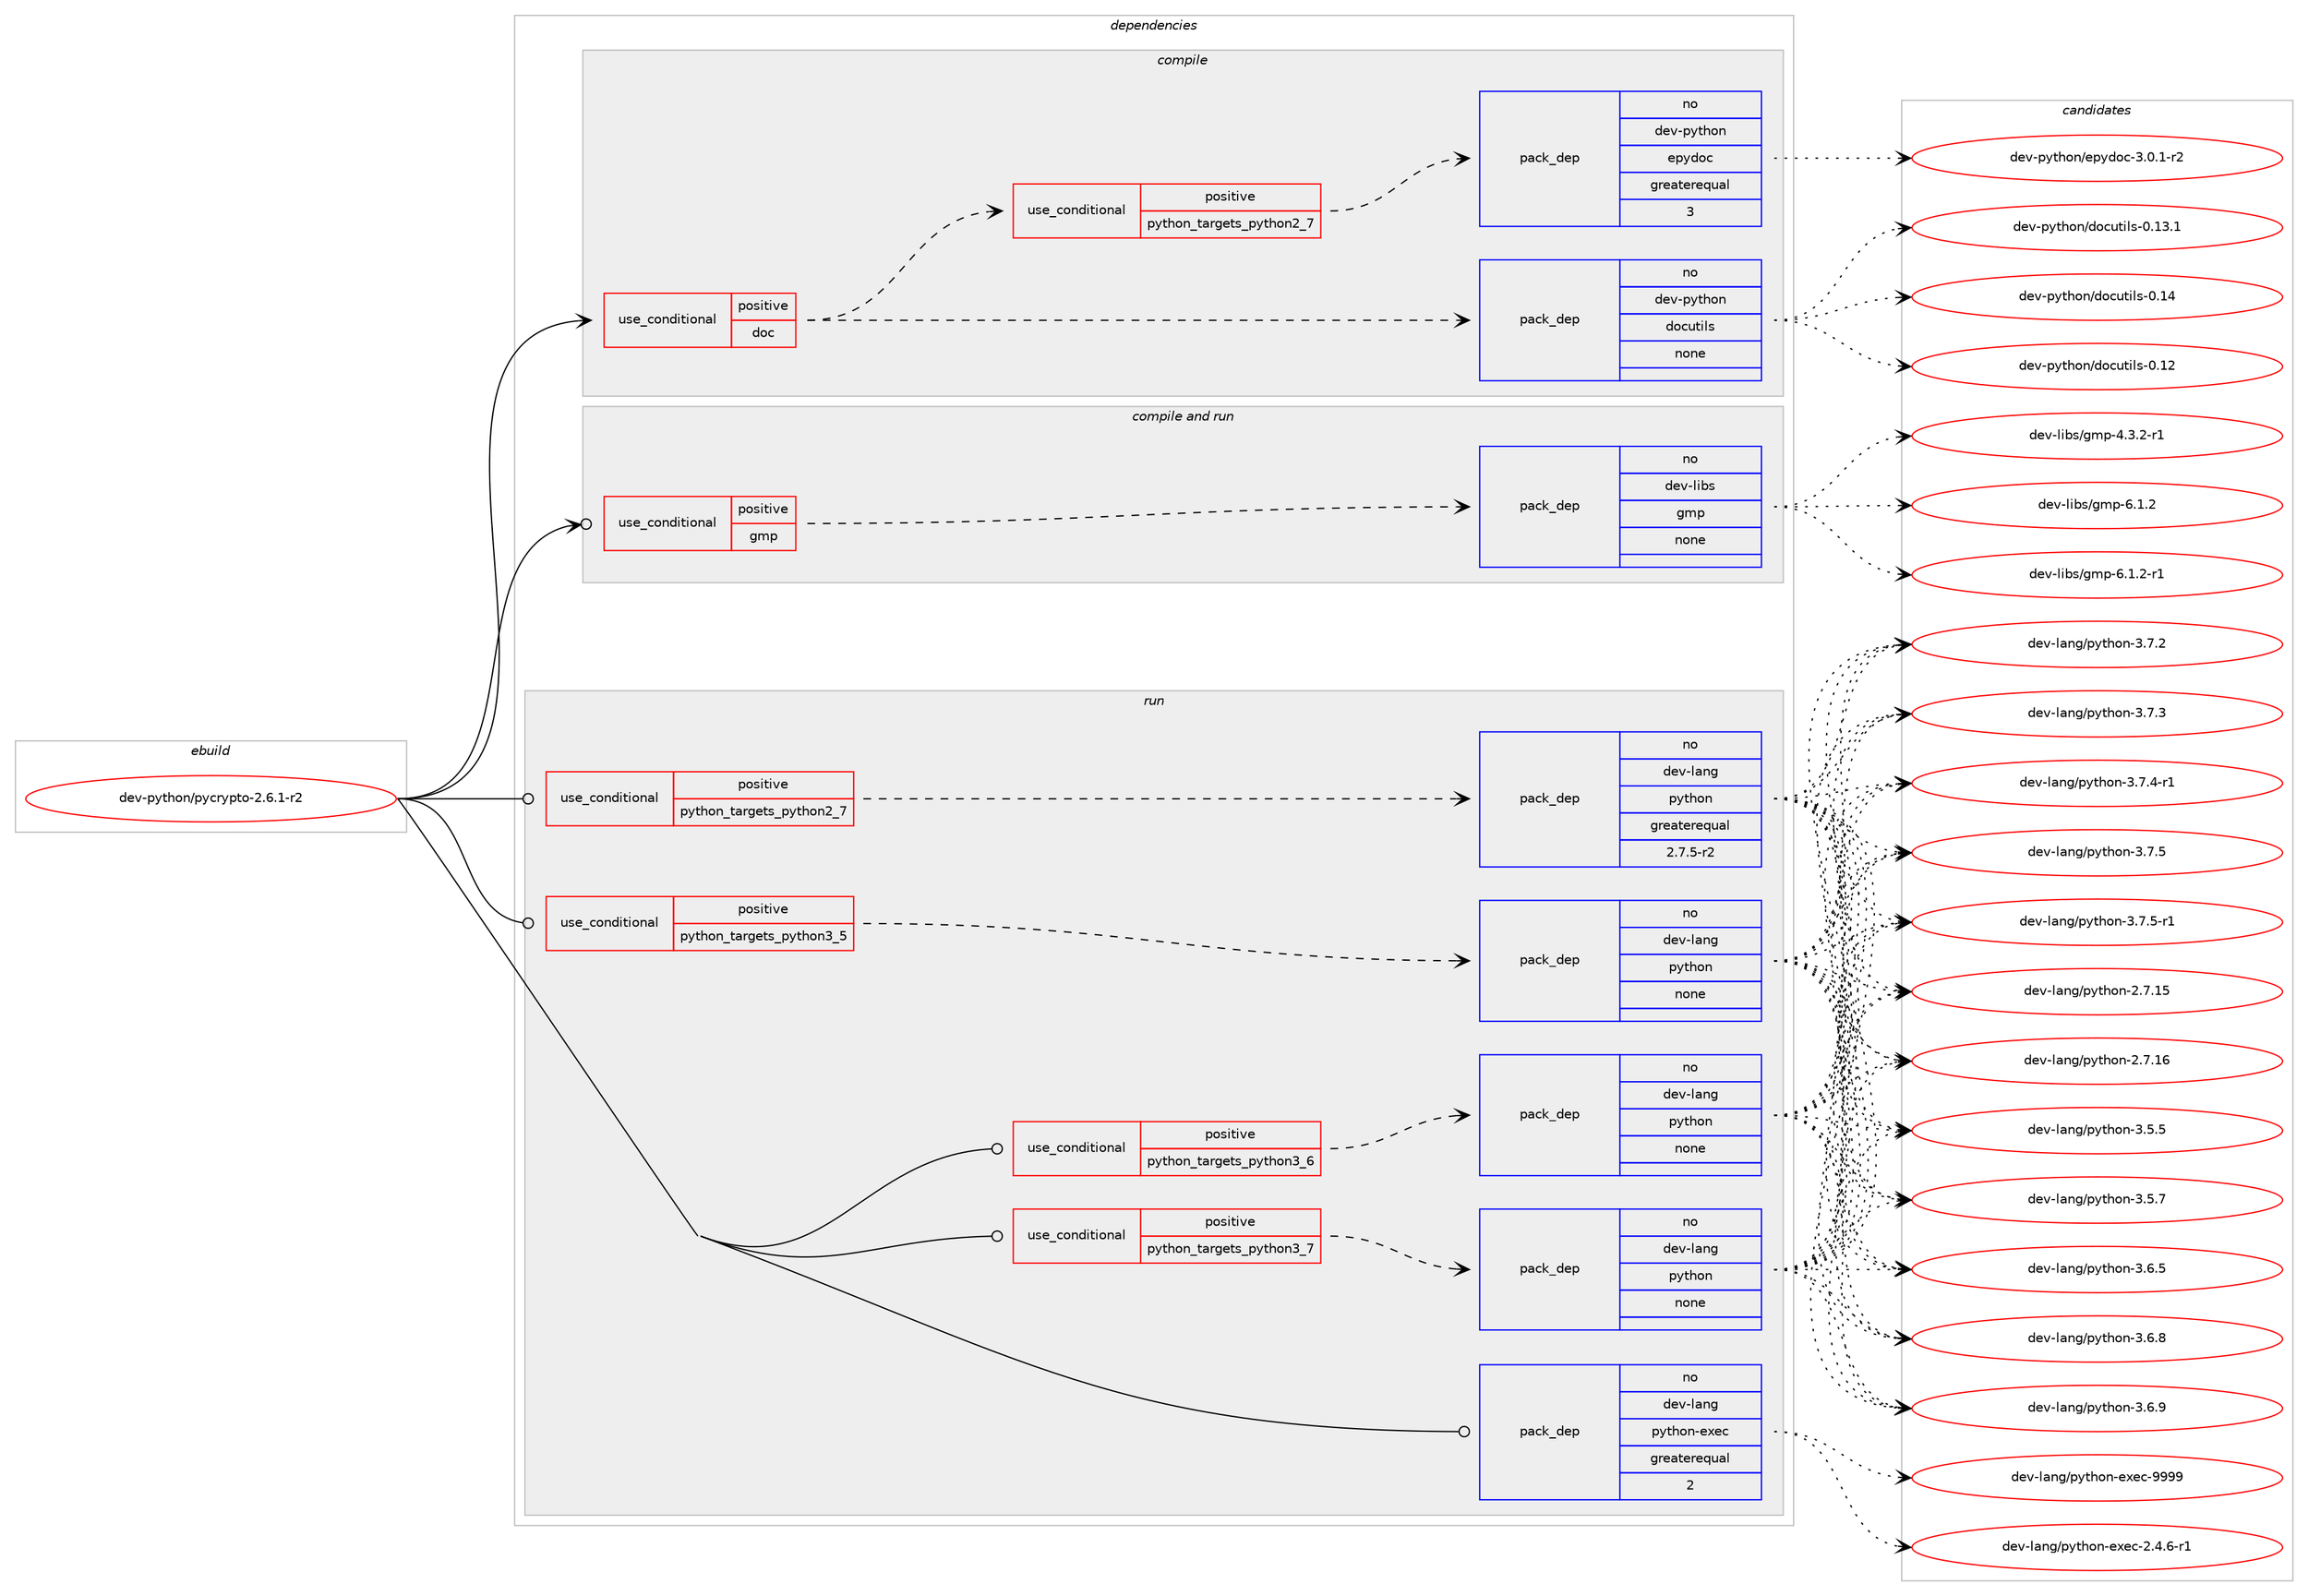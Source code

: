 digraph prolog {

# *************
# Graph options
# *************

newrank=true;
concentrate=true;
compound=true;
graph [rankdir=LR,fontname=Helvetica,fontsize=10,ranksep=1.5];#, ranksep=2.5, nodesep=0.2];
edge  [arrowhead=vee];
node  [fontname=Helvetica,fontsize=10];

# **********
# The ebuild
# **********

subgraph cluster_leftcol {
color=gray;
rank=same;
label=<<i>ebuild</i>>;
id [label="dev-python/pycrypto-2.6.1-r2", color=red, width=4, href="../dev-python/pycrypto-2.6.1-r2.svg"];
}

# ****************
# The dependencies
# ****************

subgraph cluster_midcol {
color=gray;
label=<<i>dependencies</i>>;
subgraph cluster_compile {
fillcolor="#eeeeee";
style=filled;
label=<<i>compile</i>>;
subgraph cond145536 {
dependency624866 [label=<<TABLE BORDER="0" CELLBORDER="1" CELLSPACING="0" CELLPADDING="4"><TR><TD ROWSPAN="3" CELLPADDING="10">use_conditional</TD></TR><TR><TD>positive</TD></TR><TR><TD>doc</TD></TR></TABLE>>, shape=none, color=red];
subgraph pack467486 {
dependency624867 [label=<<TABLE BORDER="0" CELLBORDER="1" CELLSPACING="0" CELLPADDING="4" WIDTH="220"><TR><TD ROWSPAN="6" CELLPADDING="30">pack_dep</TD></TR><TR><TD WIDTH="110">no</TD></TR><TR><TD>dev-python</TD></TR><TR><TD>docutils</TD></TR><TR><TD>none</TD></TR><TR><TD></TD></TR></TABLE>>, shape=none, color=blue];
}
dependency624866:e -> dependency624867:w [weight=20,style="dashed",arrowhead="vee"];
subgraph cond145537 {
dependency624868 [label=<<TABLE BORDER="0" CELLBORDER="1" CELLSPACING="0" CELLPADDING="4"><TR><TD ROWSPAN="3" CELLPADDING="10">use_conditional</TD></TR><TR><TD>positive</TD></TR><TR><TD>python_targets_python2_7</TD></TR></TABLE>>, shape=none, color=red];
subgraph pack467487 {
dependency624869 [label=<<TABLE BORDER="0" CELLBORDER="1" CELLSPACING="0" CELLPADDING="4" WIDTH="220"><TR><TD ROWSPAN="6" CELLPADDING="30">pack_dep</TD></TR><TR><TD WIDTH="110">no</TD></TR><TR><TD>dev-python</TD></TR><TR><TD>epydoc</TD></TR><TR><TD>greaterequal</TD></TR><TR><TD>3</TD></TR></TABLE>>, shape=none, color=blue];
}
dependency624868:e -> dependency624869:w [weight=20,style="dashed",arrowhead="vee"];
}
dependency624866:e -> dependency624868:w [weight=20,style="dashed",arrowhead="vee"];
}
id:e -> dependency624866:w [weight=20,style="solid",arrowhead="vee"];
}
subgraph cluster_compileandrun {
fillcolor="#eeeeee";
style=filled;
label=<<i>compile and run</i>>;
subgraph cond145538 {
dependency624870 [label=<<TABLE BORDER="0" CELLBORDER="1" CELLSPACING="0" CELLPADDING="4"><TR><TD ROWSPAN="3" CELLPADDING="10">use_conditional</TD></TR><TR><TD>positive</TD></TR><TR><TD>gmp</TD></TR></TABLE>>, shape=none, color=red];
subgraph pack467488 {
dependency624871 [label=<<TABLE BORDER="0" CELLBORDER="1" CELLSPACING="0" CELLPADDING="4" WIDTH="220"><TR><TD ROWSPAN="6" CELLPADDING="30">pack_dep</TD></TR><TR><TD WIDTH="110">no</TD></TR><TR><TD>dev-libs</TD></TR><TR><TD>gmp</TD></TR><TR><TD>none</TD></TR><TR><TD></TD></TR></TABLE>>, shape=none, color=blue];
}
dependency624870:e -> dependency624871:w [weight=20,style="dashed",arrowhead="vee"];
}
id:e -> dependency624870:w [weight=20,style="solid",arrowhead="odotvee"];
}
subgraph cluster_run {
fillcolor="#eeeeee";
style=filled;
label=<<i>run</i>>;
subgraph cond145539 {
dependency624872 [label=<<TABLE BORDER="0" CELLBORDER="1" CELLSPACING="0" CELLPADDING="4"><TR><TD ROWSPAN="3" CELLPADDING="10">use_conditional</TD></TR><TR><TD>positive</TD></TR><TR><TD>python_targets_python2_7</TD></TR></TABLE>>, shape=none, color=red];
subgraph pack467489 {
dependency624873 [label=<<TABLE BORDER="0" CELLBORDER="1" CELLSPACING="0" CELLPADDING="4" WIDTH="220"><TR><TD ROWSPAN="6" CELLPADDING="30">pack_dep</TD></TR><TR><TD WIDTH="110">no</TD></TR><TR><TD>dev-lang</TD></TR><TR><TD>python</TD></TR><TR><TD>greaterequal</TD></TR><TR><TD>2.7.5-r2</TD></TR></TABLE>>, shape=none, color=blue];
}
dependency624872:e -> dependency624873:w [weight=20,style="dashed",arrowhead="vee"];
}
id:e -> dependency624872:w [weight=20,style="solid",arrowhead="odot"];
subgraph cond145540 {
dependency624874 [label=<<TABLE BORDER="0" CELLBORDER="1" CELLSPACING="0" CELLPADDING="4"><TR><TD ROWSPAN="3" CELLPADDING="10">use_conditional</TD></TR><TR><TD>positive</TD></TR><TR><TD>python_targets_python3_5</TD></TR></TABLE>>, shape=none, color=red];
subgraph pack467490 {
dependency624875 [label=<<TABLE BORDER="0" CELLBORDER="1" CELLSPACING="0" CELLPADDING="4" WIDTH="220"><TR><TD ROWSPAN="6" CELLPADDING="30">pack_dep</TD></TR><TR><TD WIDTH="110">no</TD></TR><TR><TD>dev-lang</TD></TR><TR><TD>python</TD></TR><TR><TD>none</TD></TR><TR><TD></TD></TR></TABLE>>, shape=none, color=blue];
}
dependency624874:e -> dependency624875:w [weight=20,style="dashed",arrowhead="vee"];
}
id:e -> dependency624874:w [weight=20,style="solid",arrowhead="odot"];
subgraph cond145541 {
dependency624876 [label=<<TABLE BORDER="0" CELLBORDER="1" CELLSPACING="0" CELLPADDING="4"><TR><TD ROWSPAN="3" CELLPADDING="10">use_conditional</TD></TR><TR><TD>positive</TD></TR><TR><TD>python_targets_python3_6</TD></TR></TABLE>>, shape=none, color=red];
subgraph pack467491 {
dependency624877 [label=<<TABLE BORDER="0" CELLBORDER="1" CELLSPACING="0" CELLPADDING="4" WIDTH="220"><TR><TD ROWSPAN="6" CELLPADDING="30">pack_dep</TD></TR><TR><TD WIDTH="110">no</TD></TR><TR><TD>dev-lang</TD></TR><TR><TD>python</TD></TR><TR><TD>none</TD></TR><TR><TD></TD></TR></TABLE>>, shape=none, color=blue];
}
dependency624876:e -> dependency624877:w [weight=20,style="dashed",arrowhead="vee"];
}
id:e -> dependency624876:w [weight=20,style="solid",arrowhead="odot"];
subgraph cond145542 {
dependency624878 [label=<<TABLE BORDER="0" CELLBORDER="1" CELLSPACING="0" CELLPADDING="4"><TR><TD ROWSPAN="3" CELLPADDING="10">use_conditional</TD></TR><TR><TD>positive</TD></TR><TR><TD>python_targets_python3_7</TD></TR></TABLE>>, shape=none, color=red];
subgraph pack467492 {
dependency624879 [label=<<TABLE BORDER="0" CELLBORDER="1" CELLSPACING="0" CELLPADDING="4" WIDTH="220"><TR><TD ROWSPAN="6" CELLPADDING="30">pack_dep</TD></TR><TR><TD WIDTH="110">no</TD></TR><TR><TD>dev-lang</TD></TR><TR><TD>python</TD></TR><TR><TD>none</TD></TR><TR><TD></TD></TR></TABLE>>, shape=none, color=blue];
}
dependency624878:e -> dependency624879:w [weight=20,style="dashed",arrowhead="vee"];
}
id:e -> dependency624878:w [weight=20,style="solid",arrowhead="odot"];
subgraph pack467493 {
dependency624880 [label=<<TABLE BORDER="0" CELLBORDER="1" CELLSPACING="0" CELLPADDING="4" WIDTH="220"><TR><TD ROWSPAN="6" CELLPADDING="30">pack_dep</TD></TR><TR><TD WIDTH="110">no</TD></TR><TR><TD>dev-lang</TD></TR><TR><TD>python-exec</TD></TR><TR><TD>greaterequal</TD></TR><TR><TD>2</TD></TR></TABLE>>, shape=none, color=blue];
}
id:e -> dependency624880:w [weight=20,style="solid",arrowhead="odot"];
}
}

# **************
# The candidates
# **************

subgraph cluster_choices {
rank=same;
color=gray;
label=<<i>candidates</i>>;

subgraph choice467486 {
color=black;
nodesep=1;
choice1001011184511212111610411111047100111991171161051081154548464950 [label="dev-python/docutils-0.12", color=red, width=4,href="../dev-python/docutils-0.12.svg"];
choice10010111845112121116104111110471001119911711610510811545484649514649 [label="dev-python/docutils-0.13.1", color=red, width=4,href="../dev-python/docutils-0.13.1.svg"];
choice1001011184511212111610411111047100111991171161051081154548464952 [label="dev-python/docutils-0.14", color=red, width=4,href="../dev-python/docutils-0.14.svg"];
dependency624867:e -> choice1001011184511212111610411111047100111991171161051081154548464950:w [style=dotted,weight="100"];
dependency624867:e -> choice10010111845112121116104111110471001119911711610510811545484649514649:w [style=dotted,weight="100"];
dependency624867:e -> choice1001011184511212111610411111047100111991171161051081154548464952:w [style=dotted,weight="100"];
}
subgraph choice467487 {
color=black;
nodesep=1;
choice1001011184511212111610411111047101112121100111994551464846494511450 [label="dev-python/epydoc-3.0.1-r2", color=red, width=4,href="../dev-python/epydoc-3.0.1-r2.svg"];
dependency624869:e -> choice1001011184511212111610411111047101112121100111994551464846494511450:w [style=dotted,weight="100"];
}
subgraph choice467488 {
color=black;
nodesep=1;
choice1001011184510810598115471031091124552465146504511449 [label="dev-libs/gmp-4.3.2-r1", color=red, width=4,href="../dev-libs/gmp-4.3.2-r1.svg"];
choice100101118451081059811547103109112455446494650 [label="dev-libs/gmp-6.1.2", color=red, width=4,href="../dev-libs/gmp-6.1.2.svg"];
choice1001011184510810598115471031091124554464946504511449 [label="dev-libs/gmp-6.1.2-r1", color=red, width=4,href="../dev-libs/gmp-6.1.2-r1.svg"];
dependency624871:e -> choice1001011184510810598115471031091124552465146504511449:w [style=dotted,weight="100"];
dependency624871:e -> choice100101118451081059811547103109112455446494650:w [style=dotted,weight="100"];
dependency624871:e -> choice1001011184510810598115471031091124554464946504511449:w [style=dotted,weight="100"];
}
subgraph choice467489 {
color=black;
nodesep=1;
choice10010111845108971101034711212111610411111045504655464953 [label="dev-lang/python-2.7.15", color=red, width=4,href="../dev-lang/python-2.7.15.svg"];
choice10010111845108971101034711212111610411111045504655464954 [label="dev-lang/python-2.7.16", color=red, width=4,href="../dev-lang/python-2.7.16.svg"];
choice100101118451089711010347112121116104111110455146534653 [label="dev-lang/python-3.5.5", color=red, width=4,href="../dev-lang/python-3.5.5.svg"];
choice100101118451089711010347112121116104111110455146534655 [label="dev-lang/python-3.5.7", color=red, width=4,href="../dev-lang/python-3.5.7.svg"];
choice100101118451089711010347112121116104111110455146544653 [label="dev-lang/python-3.6.5", color=red, width=4,href="../dev-lang/python-3.6.5.svg"];
choice100101118451089711010347112121116104111110455146544656 [label="dev-lang/python-3.6.8", color=red, width=4,href="../dev-lang/python-3.6.8.svg"];
choice100101118451089711010347112121116104111110455146544657 [label="dev-lang/python-3.6.9", color=red, width=4,href="../dev-lang/python-3.6.9.svg"];
choice100101118451089711010347112121116104111110455146554650 [label="dev-lang/python-3.7.2", color=red, width=4,href="../dev-lang/python-3.7.2.svg"];
choice100101118451089711010347112121116104111110455146554651 [label="dev-lang/python-3.7.3", color=red, width=4,href="../dev-lang/python-3.7.3.svg"];
choice1001011184510897110103471121211161041111104551465546524511449 [label="dev-lang/python-3.7.4-r1", color=red, width=4,href="../dev-lang/python-3.7.4-r1.svg"];
choice100101118451089711010347112121116104111110455146554653 [label="dev-lang/python-3.7.5", color=red, width=4,href="../dev-lang/python-3.7.5.svg"];
choice1001011184510897110103471121211161041111104551465546534511449 [label="dev-lang/python-3.7.5-r1", color=red, width=4,href="../dev-lang/python-3.7.5-r1.svg"];
dependency624873:e -> choice10010111845108971101034711212111610411111045504655464953:w [style=dotted,weight="100"];
dependency624873:e -> choice10010111845108971101034711212111610411111045504655464954:w [style=dotted,weight="100"];
dependency624873:e -> choice100101118451089711010347112121116104111110455146534653:w [style=dotted,weight="100"];
dependency624873:e -> choice100101118451089711010347112121116104111110455146534655:w [style=dotted,weight="100"];
dependency624873:e -> choice100101118451089711010347112121116104111110455146544653:w [style=dotted,weight="100"];
dependency624873:e -> choice100101118451089711010347112121116104111110455146544656:w [style=dotted,weight="100"];
dependency624873:e -> choice100101118451089711010347112121116104111110455146544657:w [style=dotted,weight="100"];
dependency624873:e -> choice100101118451089711010347112121116104111110455146554650:w [style=dotted,weight="100"];
dependency624873:e -> choice100101118451089711010347112121116104111110455146554651:w [style=dotted,weight="100"];
dependency624873:e -> choice1001011184510897110103471121211161041111104551465546524511449:w [style=dotted,weight="100"];
dependency624873:e -> choice100101118451089711010347112121116104111110455146554653:w [style=dotted,weight="100"];
dependency624873:e -> choice1001011184510897110103471121211161041111104551465546534511449:w [style=dotted,weight="100"];
}
subgraph choice467490 {
color=black;
nodesep=1;
choice10010111845108971101034711212111610411111045504655464953 [label="dev-lang/python-2.7.15", color=red, width=4,href="../dev-lang/python-2.7.15.svg"];
choice10010111845108971101034711212111610411111045504655464954 [label="dev-lang/python-2.7.16", color=red, width=4,href="../dev-lang/python-2.7.16.svg"];
choice100101118451089711010347112121116104111110455146534653 [label="dev-lang/python-3.5.5", color=red, width=4,href="../dev-lang/python-3.5.5.svg"];
choice100101118451089711010347112121116104111110455146534655 [label="dev-lang/python-3.5.7", color=red, width=4,href="../dev-lang/python-3.5.7.svg"];
choice100101118451089711010347112121116104111110455146544653 [label="dev-lang/python-3.6.5", color=red, width=4,href="../dev-lang/python-3.6.5.svg"];
choice100101118451089711010347112121116104111110455146544656 [label="dev-lang/python-3.6.8", color=red, width=4,href="../dev-lang/python-3.6.8.svg"];
choice100101118451089711010347112121116104111110455146544657 [label="dev-lang/python-3.6.9", color=red, width=4,href="../dev-lang/python-3.6.9.svg"];
choice100101118451089711010347112121116104111110455146554650 [label="dev-lang/python-3.7.2", color=red, width=4,href="../dev-lang/python-3.7.2.svg"];
choice100101118451089711010347112121116104111110455146554651 [label="dev-lang/python-3.7.3", color=red, width=4,href="../dev-lang/python-3.7.3.svg"];
choice1001011184510897110103471121211161041111104551465546524511449 [label="dev-lang/python-3.7.4-r1", color=red, width=4,href="../dev-lang/python-3.7.4-r1.svg"];
choice100101118451089711010347112121116104111110455146554653 [label="dev-lang/python-3.7.5", color=red, width=4,href="../dev-lang/python-3.7.5.svg"];
choice1001011184510897110103471121211161041111104551465546534511449 [label="dev-lang/python-3.7.5-r1", color=red, width=4,href="../dev-lang/python-3.7.5-r1.svg"];
dependency624875:e -> choice10010111845108971101034711212111610411111045504655464953:w [style=dotted,weight="100"];
dependency624875:e -> choice10010111845108971101034711212111610411111045504655464954:w [style=dotted,weight="100"];
dependency624875:e -> choice100101118451089711010347112121116104111110455146534653:w [style=dotted,weight="100"];
dependency624875:e -> choice100101118451089711010347112121116104111110455146534655:w [style=dotted,weight="100"];
dependency624875:e -> choice100101118451089711010347112121116104111110455146544653:w [style=dotted,weight="100"];
dependency624875:e -> choice100101118451089711010347112121116104111110455146544656:w [style=dotted,weight="100"];
dependency624875:e -> choice100101118451089711010347112121116104111110455146544657:w [style=dotted,weight="100"];
dependency624875:e -> choice100101118451089711010347112121116104111110455146554650:w [style=dotted,weight="100"];
dependency624875:e -> choice100101118451089711010347112121116104111110455146554651:w [style=dotted,weight="100"];
dependency624875:e -> choice1001011184510897110103471121211161041111104551465546524511449:w [style=dotted,weight="100"];
dependency624875:e -> choice100101118451089711010347112121116104111110455146554653:w [style=dotted,weight="100"];
dependency624875:e -> choice1001011184510897110103471121211161041111104551465546534511449:w [style=dotted,weight="100"];
}
subgraph choice467491 {
color=black;
nodesep=1;
choice10010111845108971101034711212111610411111045504655464953 [label="dev-lang/python-2.7.15", color=red, width=4,href="../dev-lang/python-2.7.15.svg"];
choice10010111845108971101034711212111610411111045504655464954 [label="dev-lang/python-2.7.16", color=red, width=4,href="../dev-lang/python-2.7.16.svg"];
choice100101118451089711010347112121116104111110455146534653 [label="dev-lang/python-3.5.5", color=red, width=4,href="../dev-lang/python-3.5.5.svg"];
choice100101118451089711010347112121116104111110455146534655 [label="dev-lang/python-3.5.7", color=red, width=4,href="../dev-lang/python-3.5.7.svg"];
choice100101118451089711010347112121116104111110455146544653 [label="dev-lang/python-3.6.5", color=red, width=4,href="../dev-lang/python-3.6.5.svg"];
choice100101118451089711010347112121116104111110455146544656 [label="dev-lang/python-3.6.8", color=red, width=4,href="../dev-lang/python-3.6.8.svg"];
choice100101118451089711010347112121116104111110455146544657 [label="dev-lang/python-3.6.9", color=red, width=4,href="../dev-lang/python-3.6.9.svg"];
choice100101118451089711010347112121116104111110455146554650 [label="dev-lang/python-3.7.2", color=red, width=4,href="../dev-lang/python-3.7.2.svg"];
choice100101118451089711010347112121116104111110455146554651 [label="dev-lang/python-3.7.3", color=red, width=4,href="../dev-lang/python-3.7.3.svg"];
choice1001011184510897110103471121211161041111104551465546524511449 [label="dev-lang/python-3.7.4-r1", color=red, width=4,href="../dev-lang/python-3.7.4-r1.svg"];
choice100101118451089711010347112121116104111110455146554653 [label="dev-lang/python-3.7.5", color=red, width=4,href="../dev-lang/python-3.7.5.svg"];
choice1001011184510897110103471121211161041111104551465546534511449 [label="dev-lang/python-3.7.5-r1", color=red, width=4,href="../dev-lang/python-3.7.5-r1.svg"];
dependency624877:e -> choice10010111845108971101034711212111610411111045504655464953:w [style=dotted,weight="100"];
dependency624877:e -> choice10010111845108971101034711212111610411111045504655464954:w [style=dotted,weight="100"];
dependency624877:e -> choice100101118451089711010347112121116104111110455146534653:w [style=dotted,weight="100"];
dependency624877:e -> choice100101118451089711010347112121116104111110455146534655:w [style=dotted,weight="100"];
dependency624877:e -> choice100101118451089711010347112121116104111110455146544653:w [style=dotted,weight="100"];
dependency624877:e -> choice100101118451089711010347112121116104111110455146544656:w [style=dotted,weight="100"];
dependency624877:e -> choice100101118451089711010347112121116104111110455146544657:w [style=dotted,weight="100"];
dependency624877:e -> choice100101118451089711010347112121116104111110455146554650:w [style=dotted,weight="100"];
dependency624877:e -> choice100101118451089711010347112121116104111110455146554651:w [style=dotted,weight="100"];
dependency624877:e -> choice1001011184510897110103471121211161041111104551465546524511449:w [style=dotted,weight="100"];
dependency624877:e -> choice100101118451089711010347112121116104111110455146554653:w [style=dotted,weight="100"];
dependency624877:e -> choice1001011184510897110103471121211161041111104551465546534511449:w [style=dotted,weight="100"];
}
subgraph choice467492 {
color=black;
nodesep=1;
choice10010111845108971101034711212111610411111045504655464953 [label="dev-lang/python-2.7.15", color=red, width=4,href="../dev-lang/python-2.7.15.svg"];
choice10010111845108971101034711212111610411111045504655464954 [label="dev-lang/python-2.7.16", color=red, width=4,href="../dev-lang/python-2.7.16.svg"];
choice100101118451089711010347112121116104111110455146534653 [label="dev-lang/python-3.5.5", color=red, width=4,href="../dev-lang/python-3.5.5.svg"];
choice100101118451089711010347112121116104111110455146534655 [label="dev-lang/python-3.5.7", color=red, width=4,href="../dev-lang/python-3.5.7.svg"];
choice100101118451089711010347112121116104111110455146544653 [label="dev-lang/python-3.6.5", color=red, width=4,href="../dev-lang/python-3.6.5.svg"];
choice100101118451089711010347112121116104111110455146544656 [label="dev-lang/python-3.6.8", color=red, width=4,href="../dev-lang/python-3.6.8.svg"];
choice100101118451089711010347112121116104111110455146544657 [label="dev-lang/python-3.6.9", color=red, width=4,href="../dev-lang/python-3.6.9.svg"];
choice100101118451089711010347112121116104111110455146554650 [label="dev-lang/python-3.7.2", color=red, width=4,href="../dev-lang/python-3.7.2.svg"];
choice100101118451089711010347112121116104111110455146554651 [label="dev-lang/python-3.7.3", color=red, width=4,href="../dev-lang/python-3.7.3.svg"];
choice1001011184510897110103471121211161041111104551465546524511449 [label="dev-lang/python-3.7.4-r1", color=red, width=4,href="../dev-lang/python-3.7.4-r1.svg"];
choice100101118451089711010347112121116104111110455146554653 [label="dev-lang/python-3.7.5", color=red, width=4,href="../dev-lang/python-3.7.5.svg"];
choice1001011184510897110103471121211161041111104551465546534511449 [label="dev-lang/python-3.7.5-r1", color=red, width=4,href="../dev-lang/python-3.7.5-r1.svg"];
dependency624879:e -> choice10010111845108971101034711212111610411111045504655464953:w [style=dotted,weight="100"];
dependency624879:e -> choice10010111845108971101034711212111610411111045504655464954:w [style=dotted,weight="100"];
dependency624879:e -> choice100101118451089711010347112121116104111110455146534653:w [style=dotted,weight="100"];
dependency624879:e -> choice100101118451089711010347112121116104111110455146534655:w [style=dotted,weight="100"];
dependency624879:e -> choice100101118451089711010347112121116104111110455146544653:w [style=dotted,weight="100"];
dependency624879:e -> choice100101118451089711010347112121116104111110455146544656:w [style=dotted,weight="100"];
dependency624879:e -> choice100101118451089711010347112121116104111110455146544657:w [style=dotted,weight="100"];
dependency624879:e -> choice100101118451089711010347112121116104111110455146554650:w [style=dotted,weight="100"];
dependency624879:e -> choice100101118451089711010347112121116104111110455146554651:w [style=dotted,weight="100"];
dependency624879:e -> choice1001011184510897110103471121211161041111104551465546524511449:w [style=dotted,weight="100"];
dependency624879:e -> choice100101118451089711010347112121116104111110455146554653:w [style=dotted,weight="100"];
dependency624879:e -> choice1001011184510897110103471121211161041111104551465546534511449:w [style=dotted,weight="100"];
}
subgraph choice467493 {
color=black;
nodesep=1;
choice10010111845108971101034711212111610411111045101120101994550465246544511449 [label="dev-lang/python-exec-2.4.6-r1", color=red, width=4,href="../dev-lang/python-exec-2.4.6-r1.svg"];
choice10010111845108971101034711212111610411111045101120101994557575757 [label="dev-lang/python-exec-9999", color=red, width=4,href="../dev-lang/python-exec-9999.svg"];
dependency624880:e -> choice10010111845108971101034711212111610411111045101120101994550465246544511449:w [style=dotted,weight="100"];
dependency624880:e -> choice10010111845108971101034711212111610411111045101120101994557575757:w [style=dotted,weight="100"];
}
}

}
